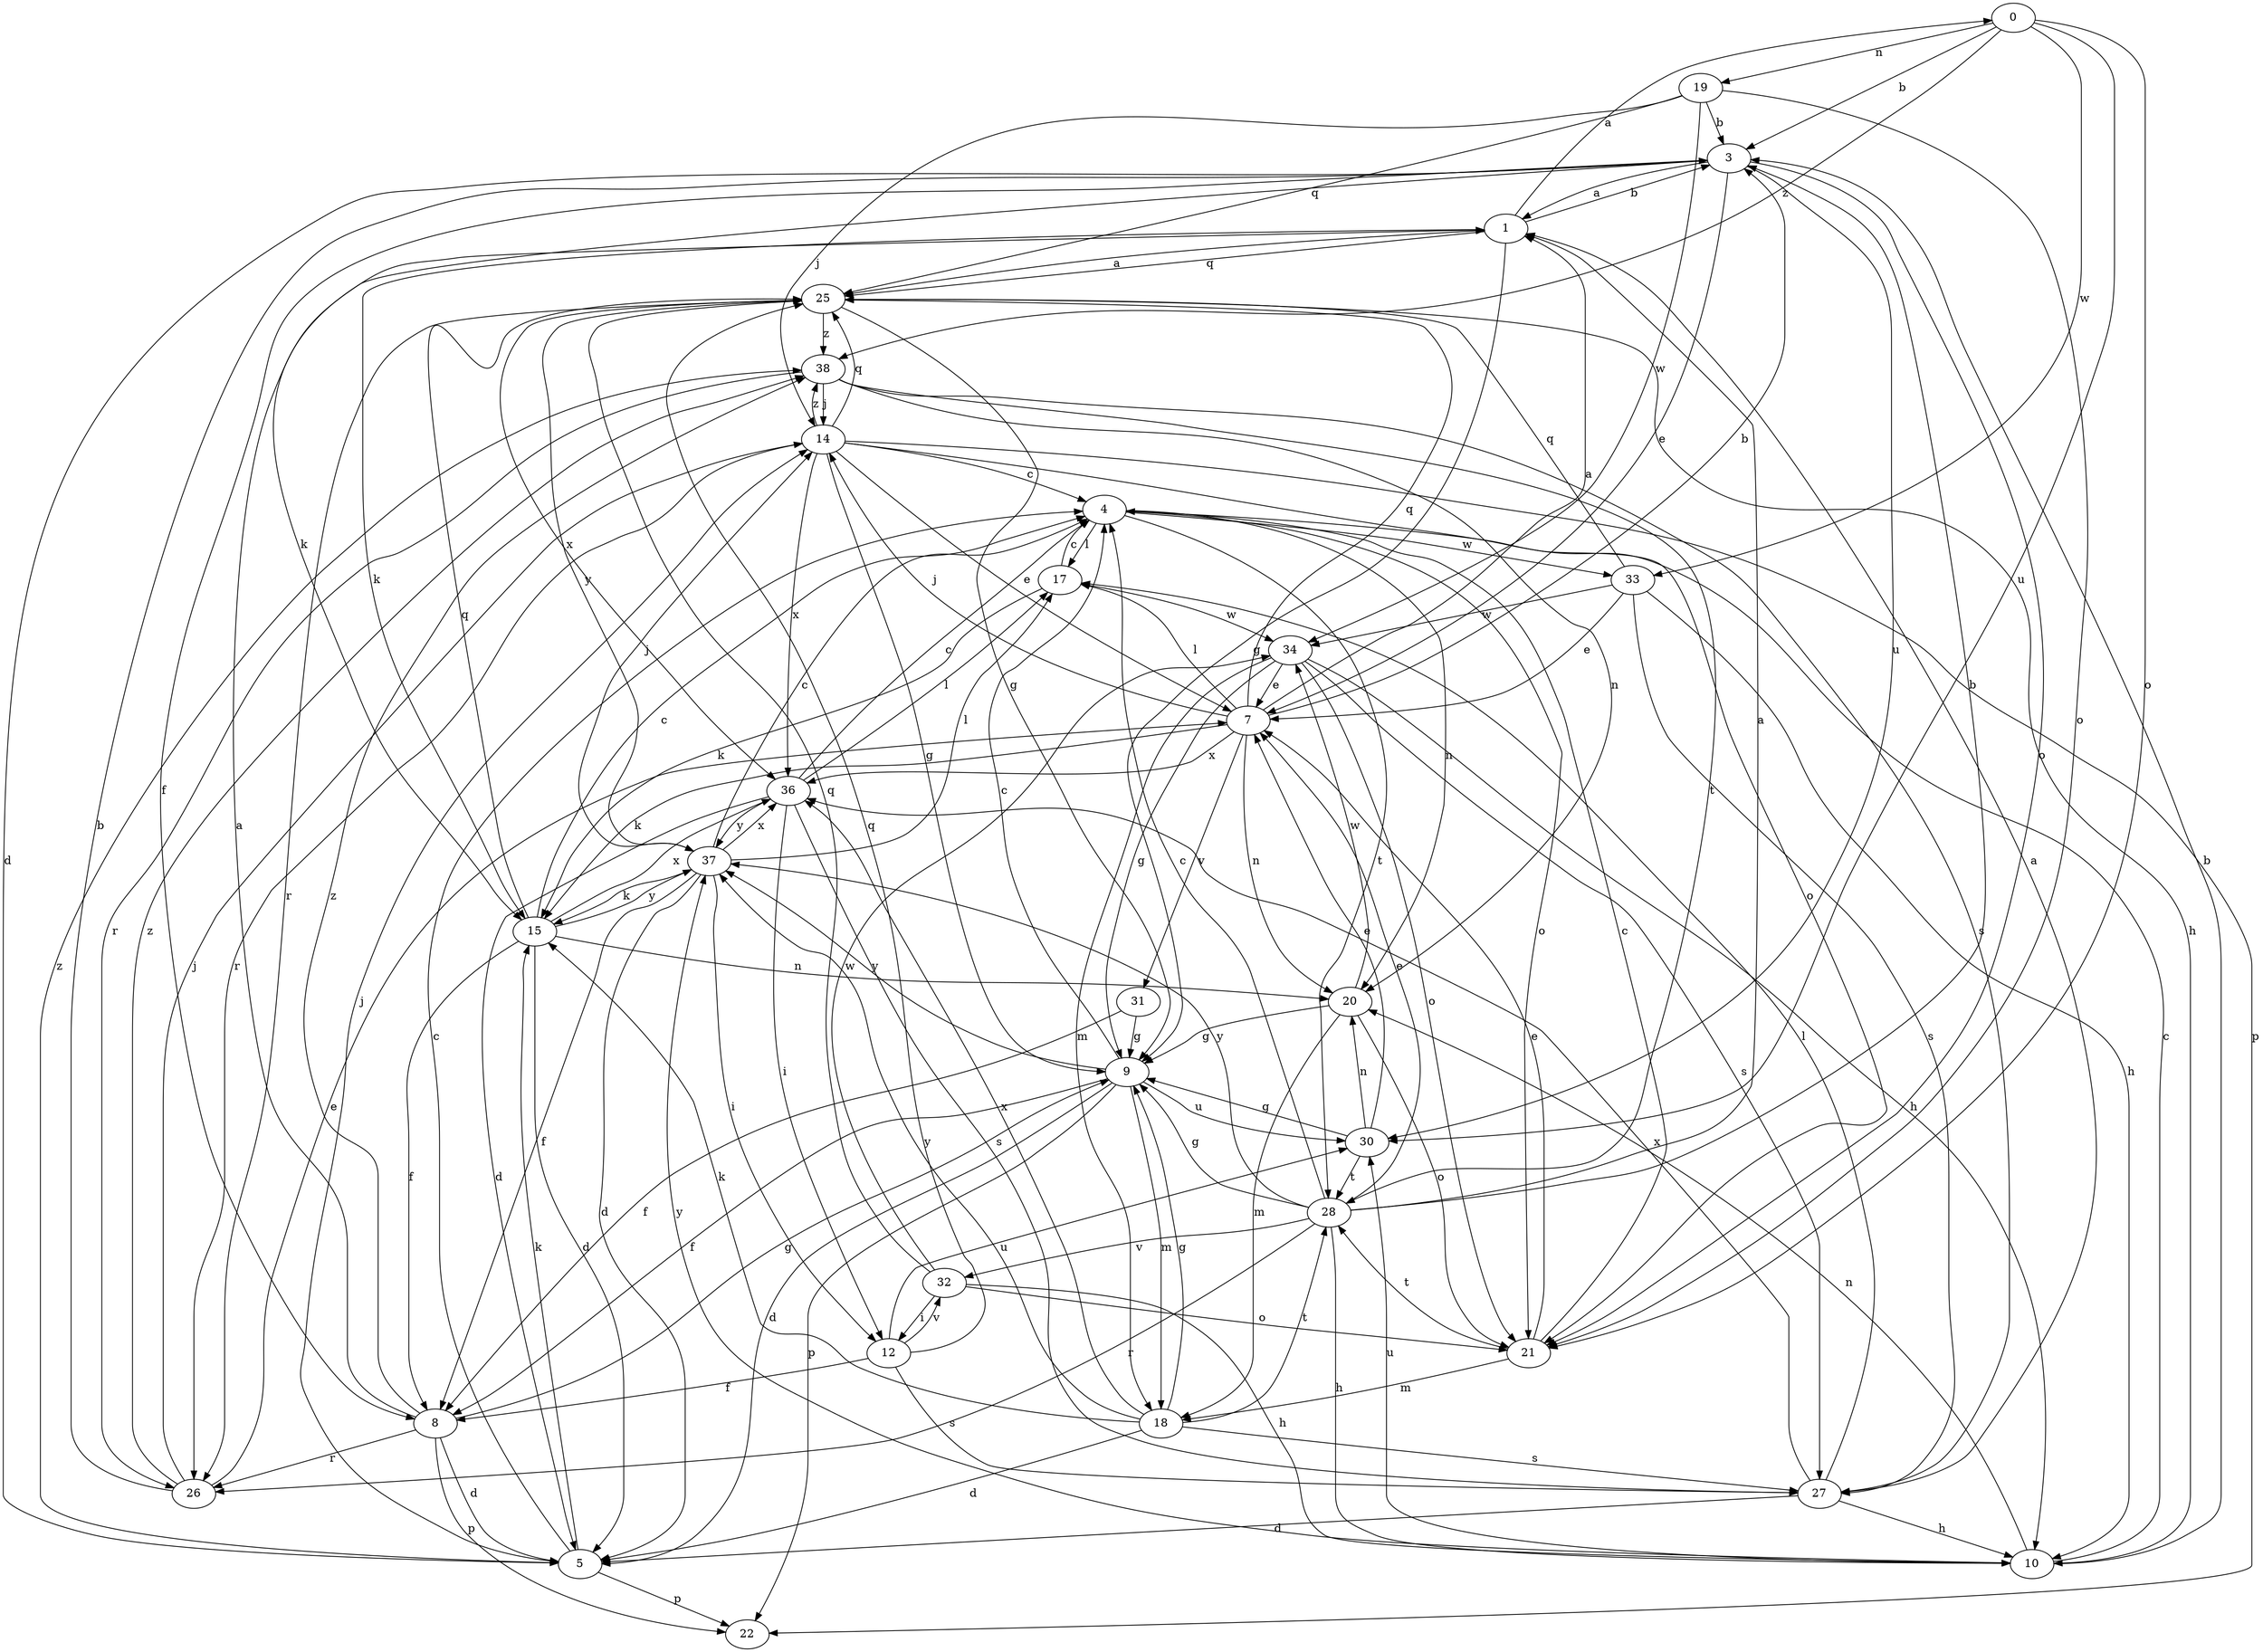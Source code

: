 strict digraph  {
0;
1;
3;
4;
5;
7;
8;
9;
10;
12;
14;
15;
17;
18;
19;
20;
21;
22;
25;
26;
27;
28;
30;
31;
32;
33;
34;
36;
37;
38;
0 -> 3  [label=b];
0 -> 19  [label=n];
0 -> 21  [label=o];
0 -> 30  [label=u];
0 -> 33  [label=w];
0 -> 38  [label=z];
1 -> 0  [label=a];
1 -> 3  [label=b];
1 -> 9  [label=g];
1 -> 15  [label=k];
1 -> 25  [label=q];
3 -> 1  [label=a];
3 -> 5  [label=d];
3 -> 7  [label=e];
3 -> 8  [label=f];
3 -> 15  [label=k];
3 -> 21  [label=o];
3 -> 30  [label=u];
4 -> 17  [label=l];
4 -> 20  [label=n];
4 -> 21  [label=o];
4 -> 28  [label=t];
4 -> 33  [label=w];
5 -> 4  [label=c];
5 -> 14  [label=j];
5 -> 15  [label=k];
5 -> 22  [label=p];
5 -> 38  [label=z];
7 -> 1  [label=a];
7 -> 3  [label=b];
7 -> 14  [label=j];
7 -> 15  [label=k];
7 -> 17  [label=l];
7 -> 20  [label=n];
7 -> 25  [label=q];
7 -> 31  [label=v];
7 -> 36  [label=x];
8 -> 1  [label=a];
8 -> 5  [label=d];
8 -> 9  [label=g];
8 -> 22  [label=p];
8 -> 26  [label=r];
8 -> 38  [label=z];
9 -> 4  [label=c];
9 -> 5  [label=d];
9 -> 8  [label=f];
9 -> 18  [label=m];
9 -> 22  [label=p];
9 -> 30  [label=u];
9 -> 37  [label=y];
10 -> 3  [label=b];
10 -> 4  [label=c];
10 -> 20  [label=n];
10 -> 30  [label=u];
10 -> 37  [label=y];
12 -> 8  [label=f];
12 -> 25  [label=q];
12 -> 27  [label=s];
12 -> 30  [label=u];
12 -> 32  [label=v];
14 -> 4  [label=c];
14 -> 7  [label=e];
14 -> 9  [label=g];
14 -> 21  [label=o];
14 -> 22  [label=p];
14 -> 25  [label=q];
14 -> 26  [label=r];
14 -> 36  [label=x];
14 -> 38  [label=z];
15 -> 4  [label=c];
15 -> 5  [label=d];
15 -> 8  [label=f];
15 -> 20  [label=n];
15 -> 25  [label=q];
15 -> 36  [label=x];
15 -> 37  [label=y];
17 -> 4  [label=c];
17 -> 15  [label=k];
17 -> 34  [label=w];
18 -> 5  [label=d];
18 -> 9  [label=g];
18 -> 15  [label=k];
18 -> 27  [label=s];
18 -> 28  [label=t];
18 -> 36  [label=x];
18 -> 37  [label=y];
19 -> 3  [label=b];
19 -> 14  [label=j];
19 -> 21  [label=o];
19 -> 25  [label=q];
19 -> 34  [label=w];
20 -> 9  [label=g];
20 -> 18  [label=m];
20 -> 21  [label=o];
20 -> 34  [label=w];
21 -> 4  [label=c];
21 -> 7  [label=e];
21 -> 18  [label=m];
21 -> 28  [label=t];
25 -> 1  [label=a];
25 -> 9  [label=g];
25 -> 10  [label=h];
25 -> 26  [label=r];
25 -> 36  [label=x];
25 -> 37  [label=y];
25 -> 38  [label=z];
26 -> 3  [label=b];
26 -> 7  [label=e];
26 -> 14  [label=j];
26 -> 38  [label=z];
27 -> 1  [label=a];
27 -> 5  [label=d];
27 -> 10  [label=h];
27 -> 17  [label=l];
27 -> 36  [label=x];
28 -> 1  [label=a];
28 -> 3  [label=b];
28 -> 4  [label=c];
28 -> 7  [label=e];
28 -> 9  [label=g];
28 -> 10  [label=h];
28 -> 26  [label=r];
28 -> 32  [label=v];
28 -> 37  [label=y];
30 -> 7  [label=e];
30 -> 9  [label=g];
30 -> 20  [label=n];
30 -> 28  [label=t];
31 -> 8  [label=f];
31 -> 9  [label=g];
32 -> 10  [label=h];
32 -> 12  [label=i];
32 -> 21  [label=o];
32 -> 25  [label=q];
32 -> 34  [label=w];
33 -> 7  [label=e];
33 -> 10  [label=h];
33 -> 25  [label=q];
33 -> 27  [label=s];
33 -> 34  [label=w];
34 -> 7  [label=e];
34 -> 9  [label=g];
34 -> 10  [label=h];
34 -> 18  [label=m];
34 -> 21  [label=o];
34 -> 27  [label=s];
36 -> 4  [label=c];
36 -> 5  [label=d];
36 -> 12  [label=i];
36 -> 17  [label=l];
36 -> 27  [label=s];
36 -> 37  [label=y];
37 -> 4  [label=c];
37 -> 5  [label=d];
37 -> 8  [label=f];
37 -> 12  [label=i];
37 -> 14  [label=j];
37 -> 15  [label=k];
37 -> 17  [label=l];
37 -> 36  [label=x];
38 -> 14  [label=j];
38 -> 20  [label=n];
38 -> 26  [label=r];
38 -> 27  [label=s];
38 -> 28  [label=t];
}
